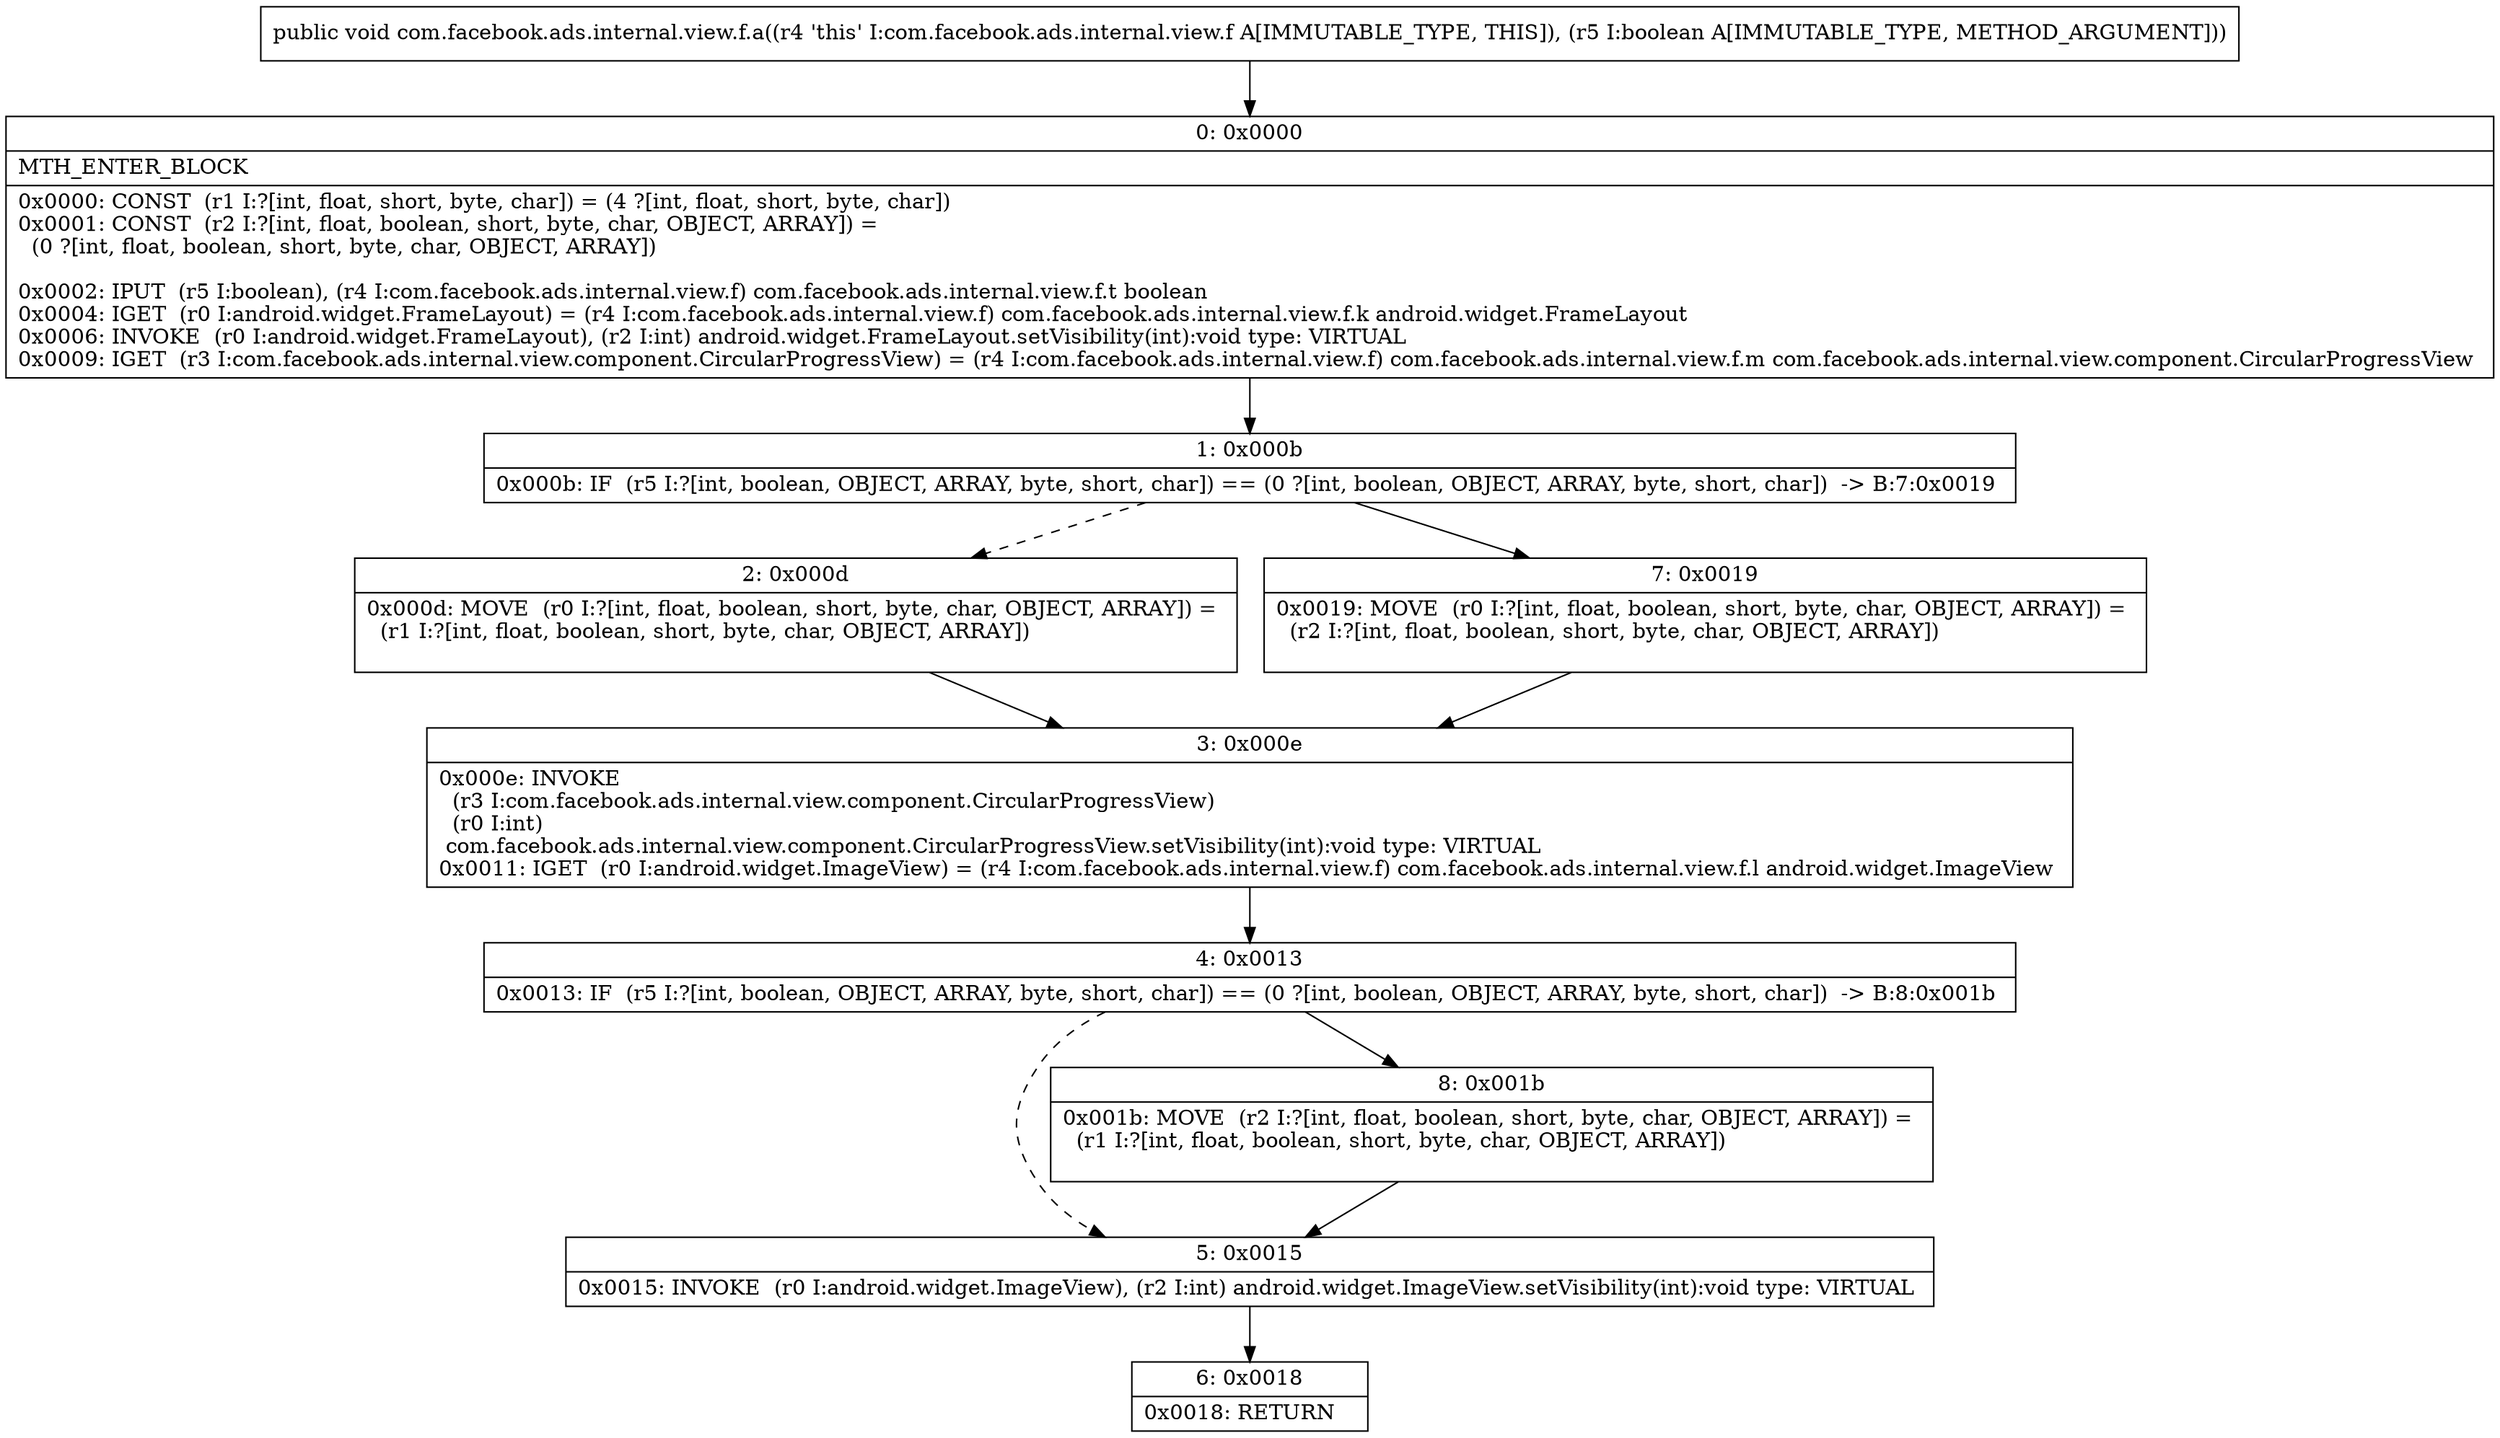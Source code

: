 digraph "CFG forcom.facebook.ads.internal.view.f.a(Z)V" {
Node_0 [shape=record,label="{0\:\ 0x0000|MTH_ENTER_BLOCK\l|0x0000: CONST  (r1 I:?[int, float, short, byte, char]) = (4 ?[int, float, short, byte, char]) \l0x0001: CONST  (r2 I:?[int, float, boolean, short, byte, char, OBJECT, ARRAY]) = \l  (0 ?[int, float, boolean, short, byte, char, OBJECT, ARRAY])\l \l0x0002: IPUT  (r5 I:boolean), (r4 I:com.facebook.ads.internal.view.f) com.facebook.ads.internal.view.f.t boolean \l0x0004: IGET  (r0 I:android.widget.FrameLayout) = (r4 I:com.facebook.ads.internal.view.f) com.facebook.ads.internal.view.f.k android.widget.FrameLayout \l0x0006: INVOKE  (r0 I:android.widget.FrameLayout), (r2 I:int) android.widget.FrameLayout.setVisibility(int):void type: VIRTUAL \l0x0009: IGET  (r3 I:com.facebook.ads.internal.view.component.CircularProgressView) = (r4 I:com.facebook.ads.internal.view.f) com.facebook.ads.internal.view.f.m com.facebook.ads.internal.view.component.CircularProgressView \l}"];
Node_1 [shape=record,label="{1\:\ 0x000b|0x000b: IF  (r5 I:?[int, boolean, OBJECT, ARRAY, byte, short, char]) == (0 ?[int, boolean, OBJECT, ARRAY, byte, short, char])  \-\> B:7:0x0019 \l}"];
Node_2 [shape=record,label="{2\:\ 0x000d|0x000d: MOVE  (r0 I:?[int, float, boolean, short, byte, char, OBJECT, ARRAY]) = \l  (r1 I:?[int, float, boolean, short, byte, char, OBJECT, ARRAY])\l \l}"];
Node_3 [shape=record,label="{3\:\ 0x000e|0x000e: INVOKE  \l  (r3 I:com.facebook.ads.internal.view.component.CircularProgressView)\l  (r0 I:int)\l com.facebook.ads.internal.view.component.CircularProgressView.setVisibility(int):void type: VIRTUAL \l0x0011: IGET  (r0 I:android.widget.ImageView) = (r4 I:com.facebook.ads.internal.view.f) com.facebook.ads.internal.view.f.l android.widget.ImageView \l}"];
Node_4 [shape=record,label="{4\:\ 0x0013|0x0013: IF  (r5 I:?[int, boolean, OBJECT, ARRAY, byte, short, char]) == (0 ?[int, boolean, OBJECT, ARRAY, byte, short, char])  \-\> B:8:0x001b \l}"];
Node_5 [shape=record,label="{5\:\ 0x0015|0x0015: INVOKE  (r0 I:android.widget.ImageView), (r2 I:int) android.widget.ImageView.setVisibility(int):void type: VIRTUAL \l}"];
Node_6 [shape=record,label="{6\:\ 0x0018|0x0018: RETURN   \l}"];
Node_7 [shape=record,label="{7\:\ 0x0019|0x0019: MOVE  (r0 I:?[int, float, boolean, short, byte, char, OBJECT, ARRAY]) = \l  (r2 I:?[int, float, boolean, short, byte, char, OBJECT, ARRAY])\l \l}"];
Node_8 [shape=record,label="{8\:\ 0x001b|0x001b: MOVE  (r2 I:?[int, float, boolean, short, byte, char, OBJECT, ARRAY]) = \l  (r1 I:?[int, float, boolean, short, byte, char, OBJECT, ARRAY])\l \l}"];
MethodNode[shape=record,label="{public void com.facebook.ads.internal.view.f.a((r4 'this' I:com.facebook.ads.internal.view.f A[IMMUTABLE_TYPE, THIS]), (r5 I:boolean A[IMMUTABLE_TYPE, METHOD_ARGUMENT])) }"];
MethodNode -> Node_0;
Node_0 -> Node_1;
Node_1 -> Node_2[style=dashed];
Node_1 -> Node_7;
Node_2 -> Node_3;
Node_3 -> Node_4;
Node_4 -> Node_5[style=dashed];
Node_4 -> Node_8;
Node_5 -> Node_6;
Node_7 -> Node_3;
Node_8 -> Node_5;
}

